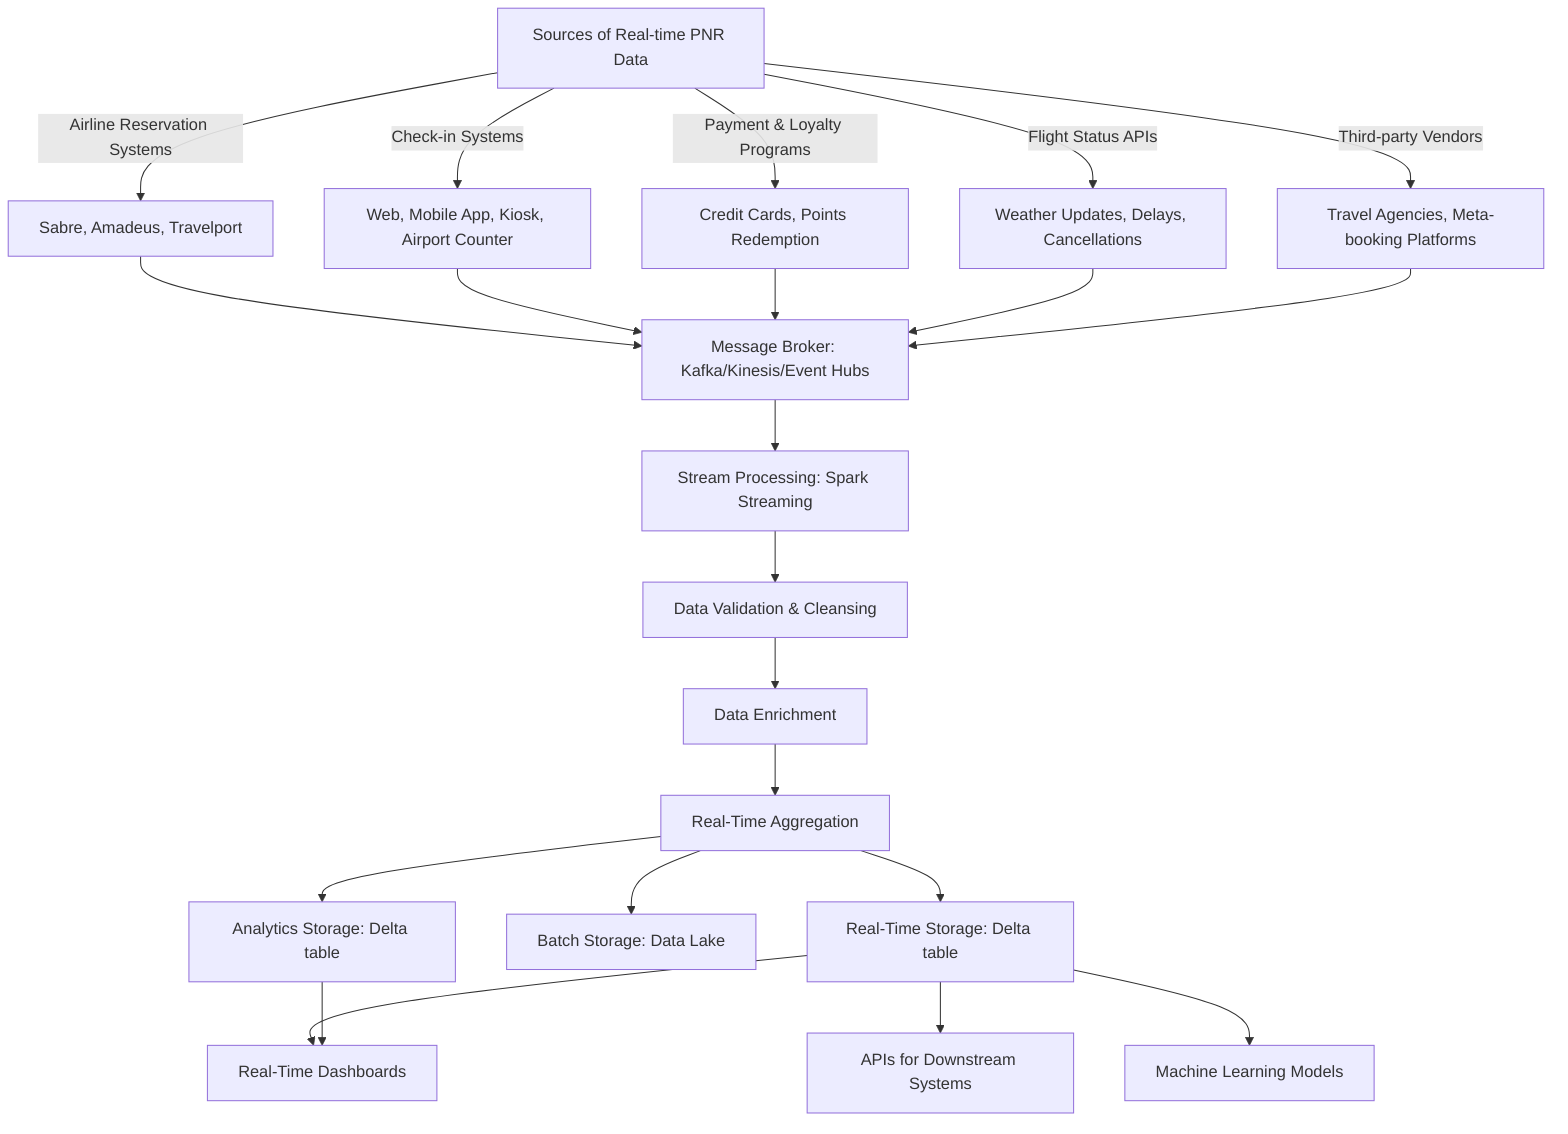 graph TD
    A[Sources of Real-time PNR Data] -->|Airline Reservation Systems| A1[Sabre, Amadeus, Travelport]
    A -->|Check-in Systems| A2[Web, Mobile App, Kiosk, Airport Counter]
    A -->|Payment & Loyalty Programs| A3[Credit Cards, Points Redemption]
    A -->|Flight Status APIs| A4[Weather Updates, Delays, Cancellations]
    A -->|Third-party Vendors| A5[Travel Agencies, Meta-booking Platforms]

    A1 --> B[Message Broker: Kafka/Kinesis/Event Hubs]
    A2 --> B
    A3 --> B
    A4 --> B
    A5 --> B

    B --> C[Stream Processing: Spark Streaming]
    C --> D[Data Validation & Cleansing]
    D --> E[Data Enrichment]
    E --> F[Real-Time Aggregation]

    F --> G[Real-Time Storage: Delta table]
    F --> H[Batch Storage: Data Lake ]
    F --> I[Analytics Storage: Delta table]

    G --> J[Real-Time Dashboards]
    I --> J
    G --> K[APIs for Downstream Systems]
    G --> L[Machine Learning Models]